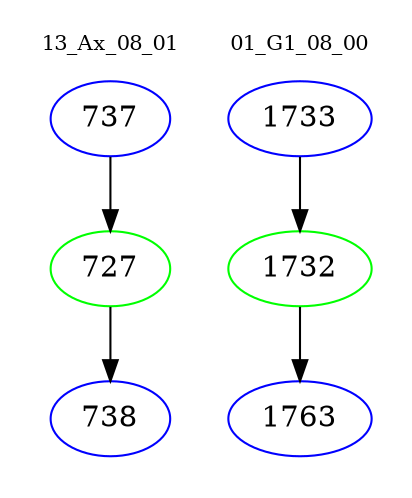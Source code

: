 digraph{
subgraph cluster_0 {
color = white
label = "13_Ax_08_01";
fontsize=10;
T0_737 [label="737", color="blue"]
T0_737 -> T0_727 [color="black"]
T0_727 [label="727", color="green"]
T0_727 -> T0_738 [color="black"]
T0_738 [label="738", color="blue"]
}
subgraph cluster_1 {
color = white
label = "01_G1_08_00";
fontsize=10;
T1_1733 [label="1733", color="blue"]
T1_1733 -> T1_1732 [color="black"]
T1_1732 [label="1732", color="green"]
T1_1732 -> T1_1763 [color="black"]
T1_1763 [label="1763", color="blue"]
}
}
